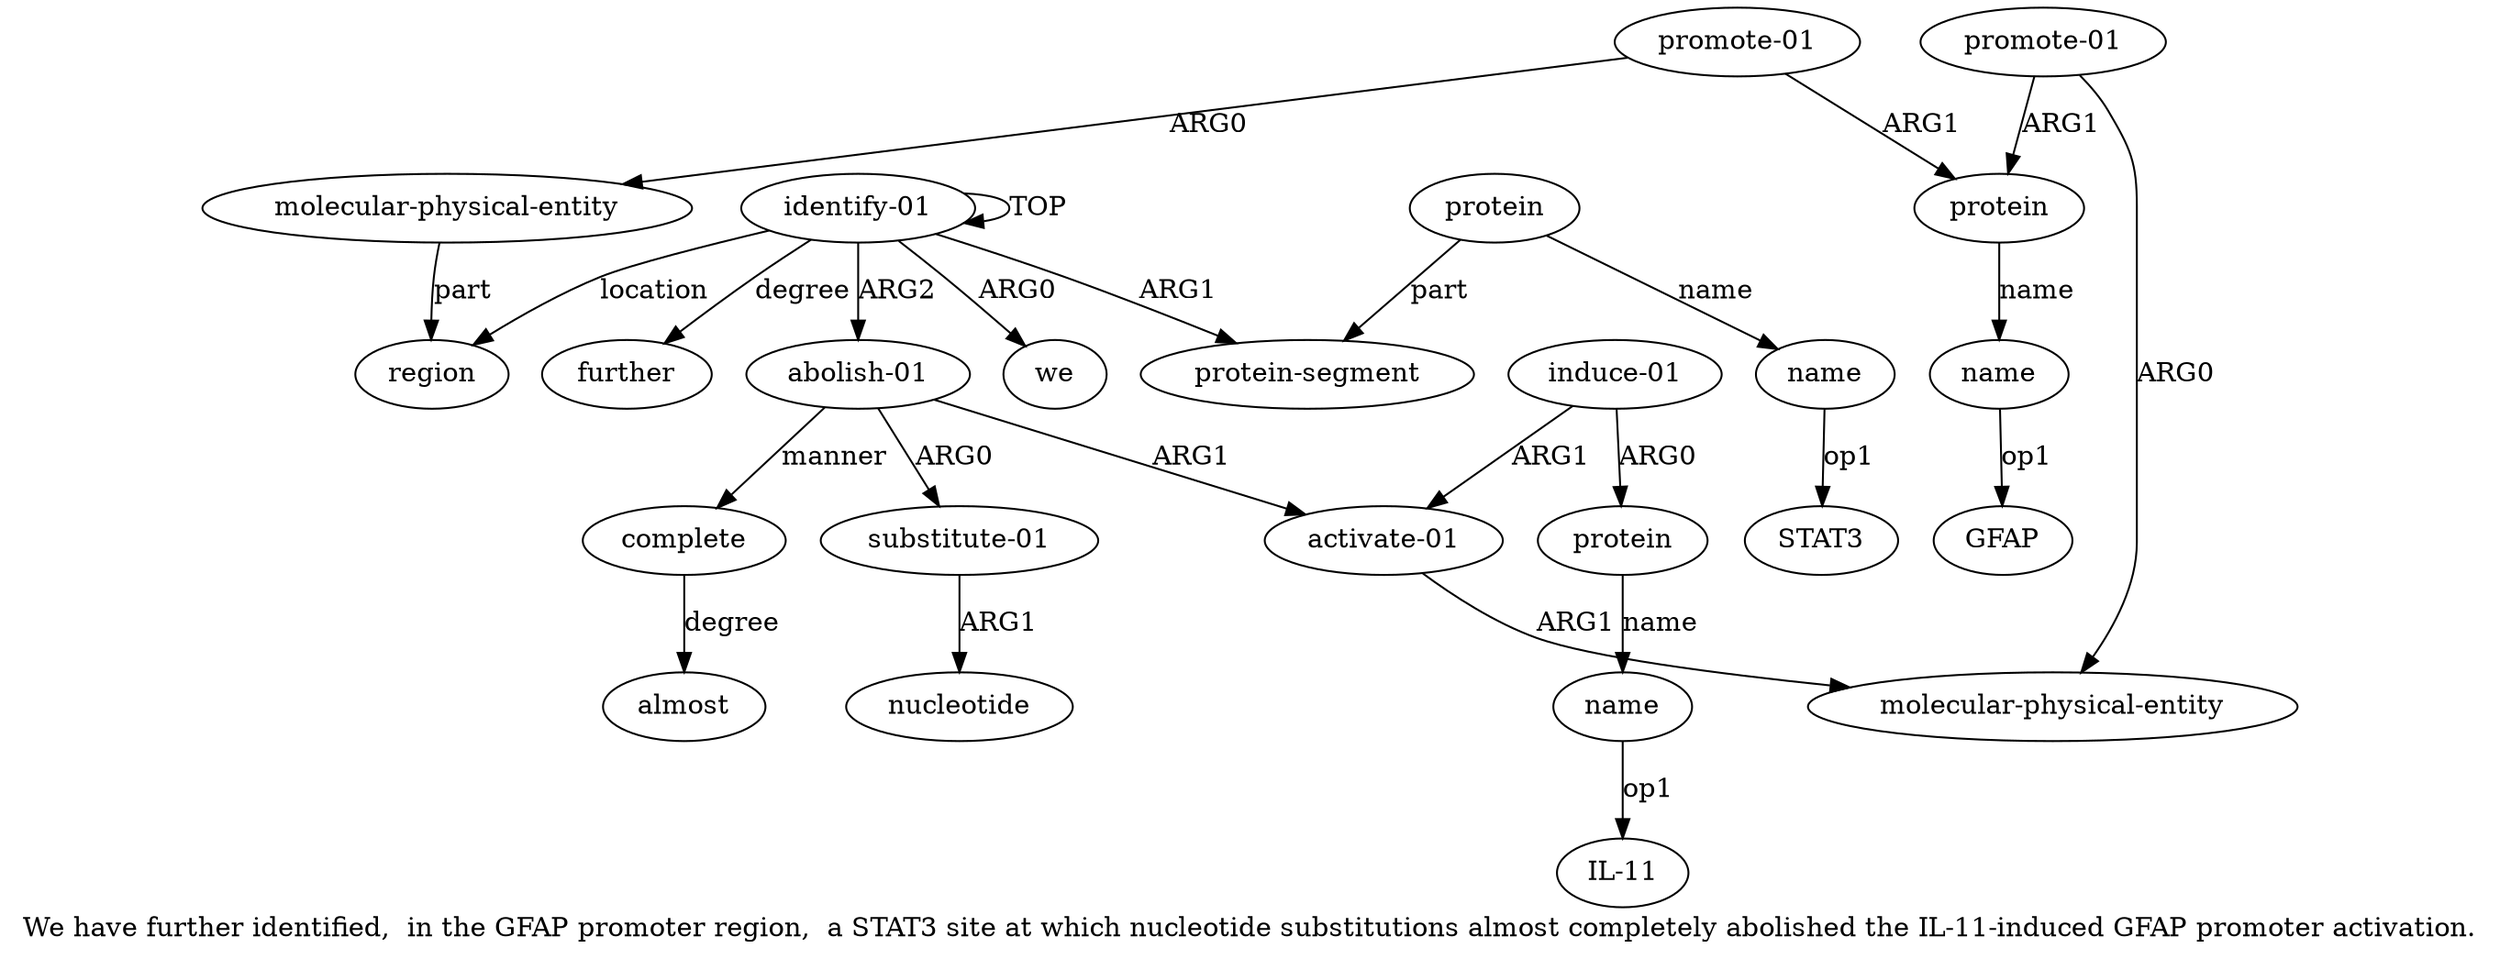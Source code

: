 digraph  {
	graph [label="We have further identified,  in the GFAP promoter region,  a STAT3 site at which nucleotide substitutions almost completely abolished \
the IL-11-induced GFAP promoter activation."];
	node [label="\N"];
	a20	 [color=black,
		gold_ind=20,
		gold_label="molecular-physical-entity",
		label="molecular-physical-entity",
		test_ind=20,
		test_label="molecular-physical-entity"];
	a19	 [color=black,
		gold_ind=19,
		gold_label=region,
		label=region,
		test_ind=19,
		test_label=region];
	a20 -> a19 [key=0,
	color=black,
	gold_label=part,
	label=part,
	test_label=part];
a21 [color=black,
	gold_ind=21,
	gold_label="promote-01",
	label="promote-01",
	test_ind=21,
	test_label="promote-01"];
a21 -> a20 [key=0,
color=black,
gold_label=ARG0,
label=ARG0,
test_label=ARG0];
a11 [color=black,
gold_ind=11,
gold_label=protein,
label=protein,
test_ind=11,
test_label=protein];
a21 -> a11 [key=0,
color=black,
gold_label=ARG1,
label=ARG1,
test_label=ARG1];
"a15 IL-11" [color=black,
gold_ind=-1,
gold_label="IL-11",
label="IL-11",
test_ind=-1,
test_label="IL-11"];
a15 [color=black,
gold_ind=15,
gold_label=name,
label=name,
test_ind=15,
test_label=name];
a15 -> "a15 IL-11" [key=0,
color=black,
gold_label=op1,
label=op1,
test_label=op1];
a14 [color=black,
gold_ind=14,
gold_label=protein,
label=protein,
test_ind=14,
test_label=protein];
a14 -> a15 [key=0,
color=black,
gold_label=name,
label=name,
test_label=name];
a17 [color=black,
gold_ind=17,
gold_label=almost,
label=almost,
test_ind=17,
test_label=almost];
a16 [color=black,
gold_ind=16,
gold_label=complete,
label=complete,
test_ind=16,
test_label=complete];
a16 -> a17 [key=0,
color=black,
gold_label=degree,
label=degree,
test_label=degree];
a12 [color=black,
gold_ind=12,
gold_label=name,
label=name,
test_ind=12,
test_label=name];
a11 -> a12 [key=0,
color=black,
gold_label=name,
label=name,
test_label=name];
a10 [color=black,
gold_ind=10,
gold_label="promote-01",
label="promote-01",
test_ind=10,
test_label="promote-01"];
a10 -> a11 [key=0,
color=black,
gold_label=ARG1,
label=ARG1,
test_label=ARG1];
a9 [color=black,
gold_ind=9,
gold_label="molecular-physical-entity",
label="molecular-physical-entity",
test_ind=9,
test_label="molecular-physical-entity"];
a10 -> a9 [key=0,
color=black,
gold_label=ARG0,
label=ARG0,
test_label=ARG0];
a13 [color=black,
gold_ind=13,
gold_label="induce-01",
label="induce-01",
test_ind=13,
test_label="induce-01"];
a13 -> a14 [key=0,
color=black,
gold_label=ARG0,
label=ARG0,
test_label=ARG0];
a8 [color=black,
gold_ind=8,
gold_label="activate-01",
label="activate-01",
test_ind=8,
test_label="activate-01"];
a13 -> a8 [key=0,
color=black,
gold_label=ARG1,
label=ARG1,
test_label=ARG1];
"a12 GFAP" [color=black,
gold_ind=-1,
gold_label=GFAP,
label=GFAP,
test_ind=-1,
test_label=GFAP];
a12 -> "a12 GFAP" [key=0,
color=black,
gold_label=op1,
label=op1,
test_label=op1];
a18 [color=black,
gold_ind=18,
gold_label=further,
label=further,
test_ind=18,
test_label=further];
a1 [color=black,
gold_ind=1,
gold_label=we,
label=we,
test_ind=1,
test_label=we];
a0 [color=black,
gold_ind=0,
gold_label="identify-01",
label="identify-01",
test_ind=0,
test_label="identify-01"];
a0 -> a19 [key=0,
color=black,
gold_label=location,
label=location,
test_label=location];
a0 -> a18 [key=0,
color=black,
gold_label=degree,
label=degree,
test_label=degree];
a0 -> a1 [key=0,
color=black,
gold_label=ARG0,
label=ARG0,
test_label=ARG0];
a0 -> a0 [key=0,
color=black,
gold_label=TOP,
label=TOP,
test_label=TOP];
a2 [color=black,
gold_ind=2,
gold_label="protein-segment",
label="protein-segment",
test_ind=2,
test_label="protein-segment"];
a0 -> a2 [key=0,
color=black,
gold_label=ARG1,
label=ARG1,
test_label=ARG1];
a5 [color=black,
gold_ind=5,
gold_label="abolish-01",
label="abolish-01",
test_ind=5,
test_label="abolish-01"];
a0 -> a5 [key=0,
color=black,
gold_label=ARG2,
label=ARG2,
test_label=ARG2];
a3 [color=black,
gold_ind=3,
gold_label=protein,
label=protein,
test_ind=3,
test_label=protein];
a3 -> a2 [key=0,
color=black,
gold_label=part,
label=part,
test_label=part];
a4 [color=black,
gold_ind=4,
gold_label=name,
label=name,
test_ind=4,
test_label=name];
a3 -> a4 [key=0,
color=black,
gold_label=name,
label=name,
test_label=name];
a5 -> a16 [key=0,
color=black,
gold_label=manner,
label=manner,
test_label=manner];
a6 [color=black,
gold_ind=6,
gold_label="substitute-01",
label="substitute-01",
test_ind=6,
test_label="substitute-01"];
a5 -> a6 [key=0,
color=black,
gold_label=ARG0,
label=ARG0,
test_label=ARG0];
a5 -> a8 [key=0,
color=black,
gold_label=ARG1,
label=ARG1,
test_label=ARG1];
"a4 STAT3" [color=black,
gold_ind=-1,
gold_label=STAT3,
label=STAT3,
test_ind=-1,
test_label=STAT3];
a4 -> "a4 STAT3" [key=0,
color=black,
gold_label=op1,
label=op1,
test_label=op1];
a7 [color=black,
gold_ind=7,
gold_label=nucleotide,
label=nucleotide,
test_ind=7,
test_label=nucleotide];
a6 -> a7 [key=0,
color=black,
gold_label=ARG1,
label=ARG1,
test_label=ARG1];
a8 -> a9 [key=0,
color=black,
gold_label=ARG1,
label=ARG1,
test_label=ARG1];
}
